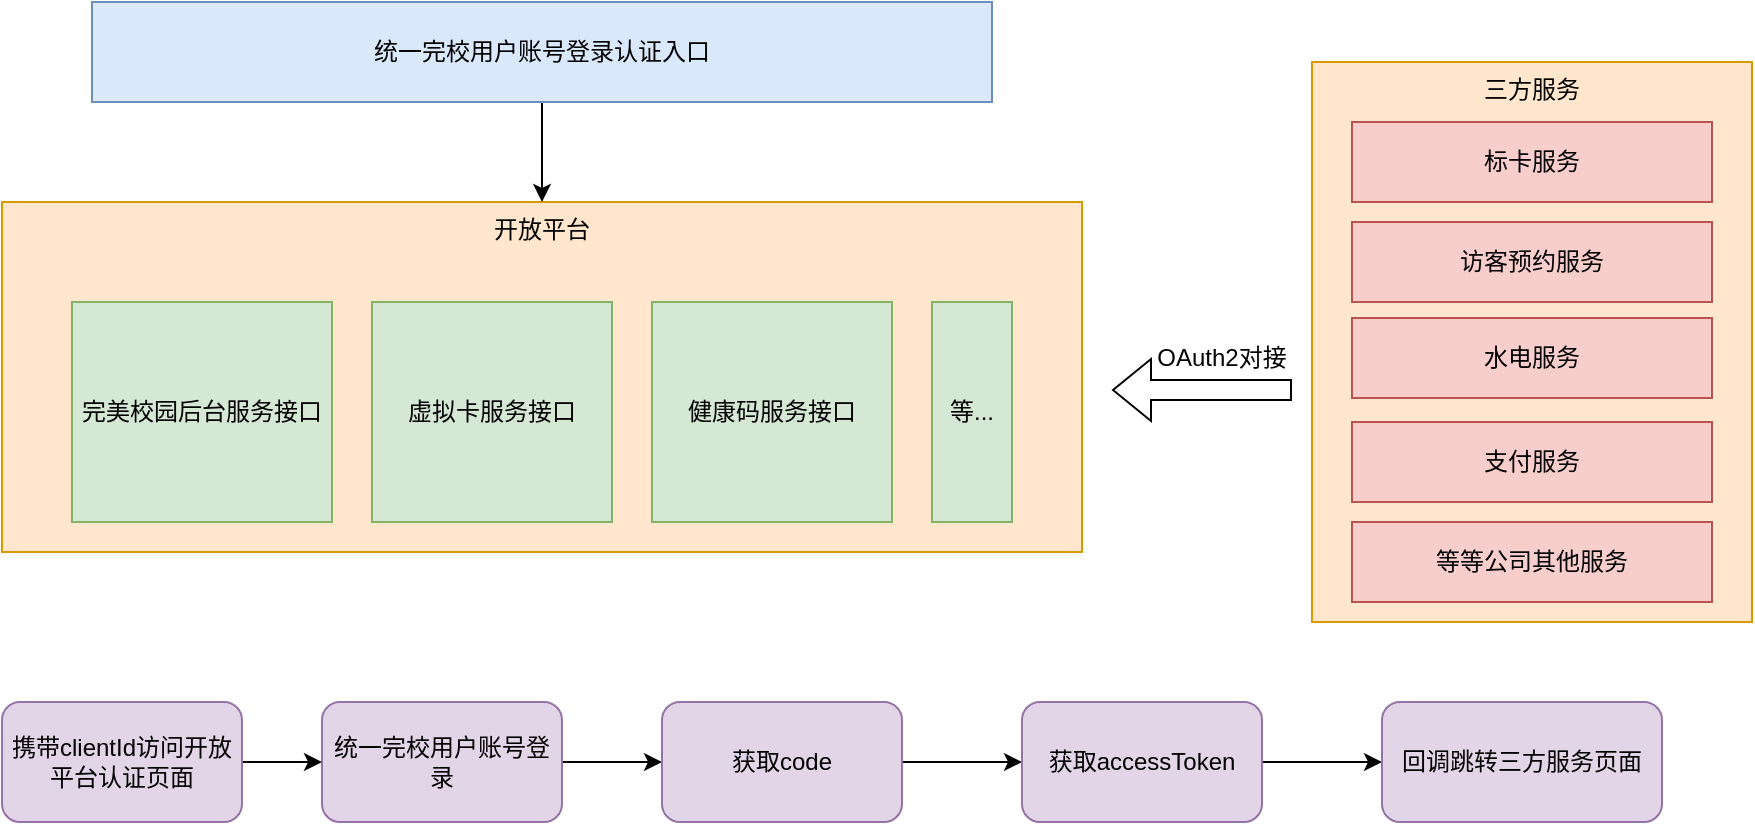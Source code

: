 <mxfile version="15.8.7" type="device" pages="4"><diagram id="FgV0guRZpEvIDg1Hf5wh" name="开放平台"><mxGraphModel dx="1490" dy="684" grid="1" gridSize="10" guides="1" tooltips="1" connect="1" arrows="1" fold="1" page="1" pageScale="1" pageWidth="827" pageHeight="1169" math="0" shadow="0"><root><mxCell id="CoAUG1LIoTvoe29AiDlI-0"/><mxCell id="CoAUG1LIoTvoe29AiDlI-1" parent="CoAUG1LIoTvoe29AiDlI-0"/><mxCell id="v13uASqJCcMyAJaeMghC-10" value="三方服务" style="rounded=0;whiteSpace=wrap;html=1;verticalAlign=top;fillColor=#ffe6cc;strokeColor=#d79b00;" vertex="1" parent="CoAUG1LIoTvoe29AiDlI-1"><mxGeometry x="730" y="360" width="220" height="280" as="geometry"/></mxCell><mxCell id="v13uASqJCcMyAJaeMghC-4" value="开放平台" style="rounded=0;whiteSpace=wrap;html=1;verticalAlign=top;fillColor=#ffe6cc;strokeColor=#d79b00;" vertex="1" parent="CoAUG1LIoTvoe29AiDlI-1"><mxGeometry x="75" y="430" width="540" height="175" as="geometry"/></mxCell><mxCell id="v13uASqJCcMyAJaeMghC-6" style="edgeStyle=orthogonalEdgeStyle;rounded=0;orthogonalLoop=1;jettySize=auto;html=1;exitX=0.5;exitY=1;exitDx=0;exitDy=0;entryX=0.5;entryY=0;entryDx=0;entryDy=0;" edge="1" parent="CoAUG1LIoTvoe29AiDlI-1" source="v13uASqJCcMyAJaeMghC-0" target="v13uASqJCcMyAJaeMghC-4"><mxGeometry relative="1" as="geometry"/></mxCell><mxCell id="v13uASqJCcMyAJaeMghC-0" value="统一完校用户账号登录认证入口" style="rounded=0;whiteSpace=wrap;html=1;fillColor=#dae8fc;strokeColor=#6c8ebf;" vertex="1" parent="CoAUG1LIoTvoe29AiDlI-1"><mxGeometry x="120" y="330" width="450" height="50" as="geometry"/></mxCell><mxCell id="v13uASqJCcMyAJaeMghC-1" value="完美校园后台服务接口" style="rounded=0;whiteSpace=wrap;html=1;fillColor=#d5e8d4;strokeColor=#82b366;" vertex="1" parent="CoAUG1LIoTvoe29AiDlI-1"><mxGeometry x="110" y="480" width="130" height="110" as="geometry"/></mxCell><mxCell id="v13uASqJCcMyAJaeMghC-2" value="虚拟卡服务接口" style="rounded=0;whiteSpace=wrap;html=1;fillColor=#d5e8d4;strokeColor=#82b366;" vertex="1" parent="CoAUG1LIoTvoe29AiDlI-1"><mxGeometry x="260" y="480" width="120" height="110" as="geometry"/></mxCell><mxCell id="v13uASqJCcMyAJaeMghC-3" value="健康码服务接口" style="rounded=0;whiteSpace=wrap;html=1;fillColor=#d5e8d4;strokeColor=#82b366;" vertex="1" parent="CoAUG1LIoTvoe29AiDlI-1"><mxGeometry x="400" y="480" width="120" height="110" as="geometry"/></mxCell><mxCell id="v13uASqJCcMyAJaeMghC-5" value="等..." style="rounded=0;whiteSpace=wrap;html=1;fillColor=#d5e8d4;strokeColor=#82b366;" vertex="1" parent="CoAUG1LIoTvoe29AiDlI-1"><mxGeometry x="540" y="480" width="40" height="110" as="geometry"/></mxCell><mxCell id="v13uASqJCcMyAJaeMghC-7" value="标卡服务" style="rounded=0;whiteSpace=wrap;html=1;fillColor=#f8cecc;strokeColor=#b85450;" vertex="1" parent="CoAUG1LIoTvoe29AiDlI-1"><mxGeometry x="750" y="390" width="180" height="40" as="geometry"/></mxCell><mxCell id="v13uASqJCcMyAJaeMghC-8" value="" style="shape=flexArrow;endArrow=classic;html=1;rounded=0;" edge="1" parent="CoAUG1LIoTvoe29AiDlI-1"><mxGeometry width="50" height="50" relative="1" as="geometry"><mxPoint x="720" y="524" as="sourcePoint"/><mxPoint x="630" y="524" as="targetPoint"/></mxGeometry></mxCell><mxCell id="v13uASqJCcMyAJaeMghC-9" value="OAuth2对接" style="text;html=1;strokeColor=none;fillColor=none;align=center;verticalAlign=middle;whiteSpace=wrap;rounded=0;" vertex="1" parent="CoAUG1LIoTvoe29AiDlI-1"><mxGeometry x="650" y="493" width="70" height="30" as="geometry"/></mxCell><mxCell id="v13uASqJCcMyAJaeMghC-11" value="访客预约服务" style="rounded=0;whiteSpace=wrap;html=1;fillColor=#f8cecc;strokeColor=#b85450;" vertex="1" parent="CoAUG1LIoTvoe29AiDlI-1"><mxGeometry x="750" y="440" width="180" height="40" as="geometry"/></mxCell><mxCell id="v13uASqJCcMyAJaeMghC-12" value="水电服务" style="rounded=0;whiteSpace=wrap;html=1;fillColor=#f8cecc;strokeColor=#b85450;" vertex="1" parent="CoAUG1LIoTvoe29AiDlI-1"><mxGeometry x="750" y="488" width="180" height="40" as="geometry"/></mxCell><mxCell id="v13uASqJCcMyAJaeMghC-13" value="支付服务" style="rounded=0;whiteSpace=wrap;html=1;fillColor=#f8cecc;strokeColor=#b85450;" vertex="1" parent="CoAUG1LIoTvoe29AiDlI-1"><mxGeometry x="750" y="540" width="180" height="40" as="geometry"/></mxCell><mxCell id="v13uASqJCcMyAJaeMghC-14" value="等等公司其他服务" style="rounded=0;whiteSpace=wrap;html=1;fillColor=#f8cecc;strokeColor=#b85450;" vertex="1" parent="CoAUG1LIoTvoe29AiDlI-1"><mxGeometry x="750" y="590" width="180" height="40" as="geometry"/></mxCell><mxCell id="YZL4ROWTIVRX0dHmCnWq-2" value="" style="edgeStyle=orthogonalEdgeStyle;rounded=0;orthogonalLoop=1;jettySize=auto;html=1;" edge="1" parent="CoAUG1LIoTvoe29AiDlI-1" source="YZL4ROWTIVRX0dHmCnWq-0" target="YZL4ROWTIVRX0dHmCnWq-1"><mxGeometry relative="1" as="geometry"/></mxCell><mxCell id="YZL4ROWTIVRX0dHmCnWq-0" value="统一完校用户账号登录" style="rounded=1;whiteSpace=wrap;html=1;fillColor=#e1d5e7;strokeColor=#9673a6;" vertex="1" parent="CoAUG1LIoTvoe29AiDlI-1"><mxGeometry x="235" y="680" width="120" height="60" as="geometry"/></mxCell><mxCell id="YZL4ROWTIVRX0dHmCnWq-4" value="" style="edgeStyle=orthogonalEdgeStyle;rounded=0;orthogonalLoop=1;jettySize=auto;html=1;" edge="1" parent="CoAUG1LIoTvoe29AiDlI-1" source="YZL4ROWTIVRX0dHmCnWq-1" target="YZL4ROWTIVRX0dHmCnWq-3"><mxGeometry relative="1" as="geometry"/></mxCell><mxCell id="YZL4ROWTIVRX0dHmCnWq-1" value="获取code" style="rounded=1;whiteSpace=wrap;html=1;fillColor=#e1d5e7;strokeColor=#9673a6;" vertex="1" parent="CoAUG1LIoTvoe29AiDlI-1"><mxGeometry x="405" y="680" width="120" height="60" as="geometry"/></mxCell><mxCell id="YZL4ROWTIVRX0dHmCnWq-6" style="edgeStyle=orthogonalEdgeStyle;rounded=0;orthogonalLoop=1;jettySize=auto;html=1;exitX=1;exitY=0.5;exitDx=0;exitDy=0;entryX=0;entryY=0.5;entryDx=0;entryDy=0;" edge="1" parent="CoAUG1LIoTvoe29AiDlI-1" source="YZL4ROWTIVRX0dHmCnWq-3" target="YZL4ROWTIVRX0dHmCnWq-5"><mxGeometry relative="1" as="geometry"/></mxCell><mxCell id="YZL4ROWTIVRX0dHmCnWq-3" value="获取accessToken" style="rounded=1;whiteSpace=wrap;html=1;fillColor=#e1d5e7;strokeColor=#9673a6;" vertex="1" parent="CoAUG1LIoTvoe29AiDlI-1"><mxGeometry x="585" y="680" width="120" height="60" as="geometry"/></mxCell><mxCell id="YZL4ROWTIVRX0dHmCnWq-5" value="回调跳转三方服务页面" style="rounded=1;whiteSpace=wrap;html=1;fillColor=#e1d5e7;strokeColor=#9673a6;" vertex="1" parent="CoAUG1LIoTvoe29AiDlI-1"><mxGeometry x="765" y="680" width="140" height="60" as="geometry"/></mxCell><mxCell id="4j00vTNd-HMtE2N5q49--0" style="edgeStyle=orthogonalEdgeStyle;rounded=0;orthogonalLoop=1;jettySize=auto;html=1;exitX=1;exitY=0.5;exitDx=0;exitDy=0;entryX=0;entryY=0.5;entryDx=0;entryDy=0;" edge="1" parent="CoAUG1LIoTvoe29AiDlI-1" source="YZL4ROWTIVRX0dHmCnWq-7" target="YZL4ROWTIVRX0dHmCnWq-0"><mxGeometry relative="1" as="geometry"/></mxCell><mxCell id="YZL4ROWTIVRX0dHmCnWq-7" value="携带clientId访问开放平台认证页面" style="rounded=1;whiteSpace=wrap;html=1;fillColor=#e1d5e7;strokeColor=#9673a6;" vertex="1" parent="CoAUG1LIoTvoe29AiDlI-1"><mxGeometry x="75" y="680" width="120" height="60" as="geometry"/></mxCell></root></mxGraphModel></diagram><diagram id="itchhv2AbFpZcLQ7kg61" name="B模块"><mxGraphModel dx="1242" dy="570" grid="1" gridSize="10" guides="1" tooltips="1" connect="1" arrows="1" fold="1" page="1" pageScale="1" pageWidth="827" pageHeight="1169" math="0" shadow="0"><root><mxCell id="Qsh9H5te4YigquMnCOv5-0"/><mxCell id="Qsh9H5te4YigquMnCOv5-1" parent="Qsh9H5te4YigquMnCOv5-0"/><mxCell id="yv4hfkd2qVwpHiVTClnR-16" value="B模块" style="rounded=0;whiteSpace=wrap;html=1;verticalAlign=top;fillColor=#dae8fc;strokeColor=#6c8ebf;" vertex="1" parent="Qsh9H5te4YigquMnCOv5-1"><mxGeometry x="73" y="120" width="535" height="270" as="geometry"/></mxCell><mxCell id="yv4hfkd2qVwpHiVTClnR-0" value="三方服务" style="rounded=0;whiteSpace=wrap;html=1;verticalAlign=top;fillColor=#ffe6cc;strokeColor=#d79b00;" vertex="1" parent="Qsh9H5te4YigquMnCOv5-1"><mxGeometry x="730" y="360" width="220" height="280" as="geometry"/></mxCell><mxCell id="yv4hfkd2qVwpHiVTClnR-1" value="开放平台" style="rounded=0;whiteSpace=wrap;html=1;verticalAlign=top;fillColor=#ffe6cc;strokeColor=#d79b00;" vertex="1" parent="Qsh9H5te4YigquMnCOv5-1"><mxGeometry x="75" y="430" width="540" height="175" as="geometry"/></mxCell><mxCell id="yv4hfkd2qVwpHiVTClnR-2" style="edgeStyle=orthogonalEdgeStyle;rounded=0;orthogonalLoop=1;jettySize=auto;html=1;exitX=0.5;exitY=1;exitDx=0;exitDy=0;entryX=0.5;entryY=0;entryDx=0;entryDy=0;" edge="1" parent="Qsh9H5te4YigquMnCOv5-1" source="yv4hfkd2qVwpHiVTClnR-3" target="yv4hfkd2qVwpHiVTClnR-1"><mxGeometry relative="1" as="geometry"/></mxCell><mxCell id="yv4hfkd2qVwpHiVTClnR-3" value="统一完校用户账号登录认证入口" style="rounded=0;whiteSpace=wrap;html=1;fillColor=#e1d5e7;strokeColor=#9673a6;" vertex="1" parent="Qsh9H5te4YigquMnCOv5-1"><mxGeometry x="120" y="330" width="450" height="50" as="geometry"/></mxCell><mxCell id="yv4hfkd2qVwpHiVTClnR-4" value="完美校园后台服务接口" style="rounded=0;whiteSpace=wrap;html=1;fillColor=#d5e8d4;strokeColor=#82b366;" vertex="1" parent="Qsh9H5te4YigquMnCOv5-1"><mxGeometry x="110" y="480" width="130" height="110" as="geometry"/></mxCell><mxCell id="yv4hfkd2qVwpHiVTClnR-5" value="虚拟卡服务接口" style="rounded=0;whiteSpace=wrap;html=1;fillColor=#d5e8d4;strokeColor=#82b366;" vertex="1" parent="Qsh9H5te4YigquMnCOv5-1"><mxGeometry x="260" y="480" width="120" height="110" as="geometry"/></mxCell><mxCell id="yv4hfkd2qVwpHiVTClnR-6" value="健康码服务接口" style="rounded=0;whiteSpace=wrap;html=1;fillColor=#d5e8d4;strokeColor=#82b366;" vertex="1" parent="Qsh9H5te4YigquMnCOv5-1"><mxGeometry x="400" y="480" width="120" height="110" as="geometry"/></mxCell><mxCell id="yv4hfkd2qVwpHiVTClnR-7" value="等..." style="rounded=0;whiteSpace=wrap;html=1;fillColor=#d5e8d4;strokeColor=#82b366;" vertex="1" parent="Qsh9H5te4YigquMnCOv5-1"><mxGeometry x="540" y="480" width="40" height="110" as="geometry"/></mxCell><mxCell id="yv4hfkd2qVwpHiVTClnR-8" value="标卡服务" style="rounded=0;whiteSpace=wrap;html=1;fillColor=#f8cecc;strokeColor=#b85450;" vertex="1" parent="Qsh9H5te4YigquMnCOv5-1"><mxGeometry x="750" y="390" width="180" height="40" as="geometry"/></mxCell><mxCell id="yv4hfkd2qVwpHiVTClnR-9" value="" style="shape=flexArrow;endArrow=classic;html=1;rounded=0;" edge="1" parent="Qsh9H5te4YigquMnCOv5-1"><mxGeometry width="50" height="50" relative="1" as="geometry"><mxPoint x="720" y="524" as="sourcePoint"/><mxPoint x="630" y="524" as="targetPoint"/></mxGeometry></mxCell><mxCell id="yv4hfkd2qVwpHiVTClnR-10" value="OAuth2对接" style="text;html=1;strokeColor=none;fillColor=none;align=center;verticalAlign=middle;whiteSpace=wrap;rounded=0;" vertex="1" parent="Qsh9H5te4YigquMnCOv5-1"><mxGeometry x="650" y="493" width="70" height="30" as="geometry"/></mxCell><mxCell id="yv4hfkd2qVwpHiVTClnR-11" value="访客预约服务" style="rounded=0;whiteSpace=wrap;html=1;fillColor=#f8cecc;strokeColor=#b85450;" vertex="1" parent="Qsh9H5te4YigquMnCOv5-1"><mxGeometry x="750" y="440" width="180" height="40" as="geometry"/></mxCell><mxCell id="yv4hfkd2qVwpHiVTClnR-12" value="水电服务" style="rounded=0;whiteSpace=wrap;html=1;fillColor=#f8cecc;strokeColor=#b85450;" vertex="1" parent="Qsh9H5te4YigquMnCOv5-1"><mxGeometry x="750" y="488" width="180" height="40" as="geometry"/></mxCell><mxCell id="yv4hfkd2qVwpHiVTClnR-13" value="支付服务" style="rounded=0;whiteSpace=wrap;html=1;fillColor=#f8cecc;strokeColor=#b85450;" vertex="1" parent="Qsh9H5te4YigquMnCOv5-1"><mxGeometry x="750" y="540" width="180" height="40" as="geometry"/></mxCell><mxCell id="yv4hfkd2qVwpHiVTClnR-14" value="等等公司其他服务" style="rounded=0;whiteSpace=wrap;html=1;fillColor=#f8cecc;strokeColor=#b85450;" vertex="1" parent="Qsh9H5te4YigquMnCOv5-1"><mxGeometry x="750" y="590" width="180" height="40" as="geometry"/></mxCell><mxCell id="yv4hfkd2qVwpHiVTClnR-17" value="微信宿主对接" style="rounded=0;whiteSpace=wrap;html=1;fillColor=#d5e8d4;strokeColor=#82b366;" vertex="1" parent="Qsh9H5te4YigquMnCOv5-1"><mxGeometry x="90.5" y="150" width="90" height="72.5" as="geometry"/></mxCell><mxCell id="yv4hfkd2qVwpHiVTClnR-18" value="公众号宿主对接" style="rounded=0;whiteSpace=wrap;html=1;fillColor=#d5e8d4;strokeColor=#82b366;" vertex="1" parent="Qsh9H5te4YigquMnCOv5-1"><mxGeometry x="190.5" y="150" width="90" height="72.5" as="geometry"/></mxCell><mxCell id="yv4hfkd2qVwpHiVTClnR-19" value="企业微信宿主对接" style="rounded=0;whiteSpace=wrap;html=1;fillColor=#d5e8d4;strokeColor=#82b366;" vertex="1" parent="Qsh9H5te4YigquMnCOv5-1"><mxGeometry x="290.5" y="150" width="90" height="72.5" as="geometry"/></mxCell><mxCell id="yv4hfkd2qVwpHiVTClnR-20" value="微校APP宿主对接" style="rounded=0;whiteSpace=wrap;html=1;fillColor=#d5e8d4;strokeColor=#82b366;" vertex="1" parent="Qsh9H5te4YigquMnCOv5-1"><mxGeometry x="390.5" y="150" width="90" height="72.5" as="geometry"/></mxCell><mxCell id="yv4hfkd2qVwpHiVTClnR-21" value="各种获取外部宿主&lt;br&gt;APP唯一用户标识接口对接" style="rounded=0;whiteSpace=wrap;html=1;fillColor=#d5e8d4;strokeColor=#82b366;" vertex="1" parent="Qsh9H5te4YigquMnCOv5-1"><mxGeometry x="489.5" y="150" width="100" height="72.5" as="geometry"/></mxCell><mxCell id="yv4hfkd2qVwpHiVTClnR-27" style="edgeStyle=orthogonalEdgeStyle;rounded=0;orthogonalLoop=1;jettySize=auto;html=1;exitX=0.5;exitY=1;exitDx=0;exitDy=0;entryX=0.5;entryY=0;entryDx=0;entryDy=0;" edge="1" parent="Qsh9H5te4YigquMnCOv5-1" source="yv4hfkd2qVwpHiVTClnR-22" target="yv4hfkd2qVwpHiVTClnR-3"><mxGeometry relative="1" as="geometry"/></mxCell><mxCell id="yv4hfkd2qVwpHiVTClnR-22" value="将外部唯一标识映射注册成完校用户(二次访问查询即可)" style="rounded=0;whiteSpace=wrap;html=1;fillColor=#fff2cc;strokeColor=#d6b656;" vertex="1" parent="Qsh9H5te4YigquMnCOv5-1"><mxGeometry x="120" y="280" width="450" height="30" as="geometry"/></mxCell><mxCell id="yv4hfkd2qVwpHiVTClnR-26" value="" style="html=1;shadow=0;dashed=0;align=center;verticalAlign=middle;shape=mxgraph.arrows2.arrow;dy=0.6;dx=40;direction=south;notch=0;" vertex="1" parent="Qsh9H5te4YigquMnCOv5-1"><mxGeometry x="245.5" y="230" width="180" height="50" as="geometry"/></mxCell><mxCell id="yv4hfkd2qVwpHiVTClnR-28" value="后台静默完成账号登录" style="text;html=1;strokeColor=none;fillColor=none;align=center;verticalAlign=middle;whiteSpace=wrap;rounded=0;" vertex="1" parent="Qsh9H5te4YigquMnCOv5-1"><mxGeometry x="339.5" y="306" width="150" height="30" as="geometry"/></mxCell></root></mxGraphModel></diagram><diagram id="kgpKYQtTHZ0yAKxKKP6v" name="调用链路"><mxGraphModel dx="2979" dy="977" grid="1" gridSize="10" guides="1" tooltips="1" connect="1" arrows="1" fold="1" page="1" pageScale="1" pageWidth="850" pageHeight="1100" math="0" shadow="0"><root><mxCell id="0"/><mxCell id="1" parent="0"/><mxCell id="3nuBFxr9cyL0pnOWT2aG-1" value="B模块" style="shape=umlLifeline;perimeter=lifelinePerimeter;container=1;collapsible=0;recursiveResize=0;rounded=0;shadow=0;strokeWidth=1;" parent="1" vertex="1"><mxGeometry x="195" y="220" width="100" height="680" as="geometry"/></mxCell><mxCell id="3nuBFxr9cyL0pnOWT2aG-2" value="" style="points=[];perimeter=orthogonalPerimeter;rounded=0;shadow=0;strokeWidth=1;" parent="3nuBFxr9cyL0pnOWT2aG-1" vertex="1"><mxGeometry x="45" y="70" width="10" height="220" as="geometry"/></mxCell><mxCell id="3nuBFxr9cyL0pnOWT2aG-3" value="http://192.168.152.70:8000/bsacs/light.action&#10;?flag=basicopengroupautobindecard_person_0118&#10;&amp;ecardFunc=index&amp;time=1642489968072&amp;userid=110110&#10;&amp;sign=732B122269E51F50128920CE8042433B" style="verticalAlign=bottom;startArrow=oval;endArrow=block;startSize=8;shadow=0;strokeWidth=1;" parent="3nuBFxr9cyL0pnOWT2aG-1" target="3nuBFxr9cyL0pnOWT2aG-2" edge="1"><mxGeometry relative="1" as="geometry"><mxPoint x="-335" y="70" as="sourcePoint"/></mxGeometry></mxCell><mxCell id="3nuBFxr9cyL0pnOWT2aG-5" value="完美校园后台" style="shape=umlLifeline;perimeter=lifelinePerimeter;container=1;collapsible=0;recursiveResize=0;rounded=0;shadow=0;strokeWidth=1;" parent="1" vertex="1"><mxGeometry x="740" y="210" width="100" height="940" as="geometry"/></mxCell><mxCell id="3nuBFxr9cyL0pnOWT2aG-6" value="" style="points=[];perimeter=orthogonalPerimeter;rounded=0;shadow=0;strokeWidth=1;" parent="3nuBFxr9cyL0pnOWT2aG-5" vertex="1"><mxGeometry x="45" y="80" width="10" height="340" as="geometry"/></mxCell><mxCell id="ccX6zHBDpksdCz9BSMlW-23" value="" style="points=[];perimeter=orthogonalPerimeter;rounded=0;shadow=0;strokeWidth=1;" parent="3nuBFxr9cyL0pnOWT2aG-5" vertex="1"><mxGeometry x="45" y="740" width="10" height="170" as="geometry"/></mxCell><mxCell id="3nuBFxr9cyL0pnOWT2aG-8" value="1.根据userid参数产生唯一用户编号，查询是否存在对应完校用户" style="verticalAlign=bottom;endArrow=block;entryX=0.06;entryY=0.027;shadow=0;strokeWidth=1;entryDx=0;entryDy=0;entryPerimeter=0;" parent="1" source="3nuBFxr9cyL0pnOWT2aG-2" target="3nuBFxr9cyL0pnOWT2aG-6" edge="1"><mxGeometry relative="1" as="geometry"><mxPoint x="350" y="290" as="sourcePoint"/><Array as="points"><mxPoint x="350" y="300"/></Array></mxGeometry></mxCell><mxCell id="3nuBFxr9cyL0pnOWT2aG-9" value="返回用户信息，在首次访问会注册完校用户信息" style="verticalAlign=bottom;endArrow=block;entryX=1.2;entryY=0.162;shadow=0;strokeWidth=1;entryDx=0;entryDy=0;entryPerimeter=0;" parent="1" target="3nuBFxr9cyL0pnOWT2aG-2" edge="1"><mxGeometry relative="1" as="geometry"><mxPoint x="785" y="323" as="sourcePoint"/><mxPoint x="255" y="323" as="targetPoint"/></mxGeometry></mxCell><mxCell id="ccX6zHBDpksdCz9BSMlW-1" value="标卡" style="shape=umlLifeline;perimeter=lifelinePerimeter;container=1;collapsible=0;recursiveResize=0;rounded=0;shadow=0;strokeWidth=1;" parent="1" vertex="1"><mxGeometry x="1470" y="205" width="100" height="975" as="geometry"/></mxCell><mxCell id="ccX6zHBDpksdCz9BSMlW-2" value="" style="points=[];perimeter=orthogonalPerimeter;rounded=0;shadow=0;strokeWidth=1;" parent="ccX6zHBDpksdCz9BSMlW-1" vertex="1"><mxGeometry x="45" y="520" width="10" height="440" as="geometry"/></mxCell><mxCell id="ccX6zHBDpksdCz9BSMlW-3" value="开放平台" style="shape=umlLifeline;perimeter=lifelinePerimeter;container=1;collapsible=0;recursiveResize=0;rounded=0;shadow=0;strokeWidth=1;" parent="1" vertex="1"><mxGeometry x="1110" y="210" width="100" height="870" as="geometry"/></mxCell><mxCell id="ccX6zHBDpksdCz9BSMlW-4" value="" style="points=[];perimeter=orthogonalPerimeter;rounded=0;shadow=0;strokeWidth=1;" parent="ccX6zHBDpksdCz9BSMlW-3" vertex="1"><mxGeometry x="45" y="80" width="10" height="780" as="geometry"/></mxCell><mxCell id="ccX6zHBDpksdCz9BSMlW-5" value="Actor" style="shape=umlActor;verticalLabelPosition=bottom;verticalAlign=top;html=1;outlineConnect=0;" parent="1" vertex="1"><mxGeometry x="-150" y="200" width="30" height="60" as="geometry"/></mxCell><mxCell id="ccX6zHBDpksdCz9BSMlW-6" value="2.根据返回的用户信息判断是否需要绑卡，如果需要则再请求完校进行绑卡" style="verticalAlign=bottom;endArrow=block;entryX=-0.08;entryY=0.057;shadow=0;strokeWidth=1;entryDx=0;entryDy=0;entryPerimeter=0;" parent="1" edge="1"><mxGeometry relative="1" as="geometry"><mxPoint x="250" y="358.94" as="sourcePoint"/><mxPoint x="784.2" y="358.06" as="targetPoint"/><Array as="points"><mxPoint x="350" y="358.94"/></Array></mxGeometry></mxCell><mxCell id="ccX6zHBDpksdCz9BSMlW-7" value="返回用户信息(一般携带绑卡信息)" style="verticalAlign=bottom;endArrow=block;entryX=1.2;entryY=0.162;shadow=0;strokeWidth=1;entryDx=0;entryDy=0;entryPerimeter=0;" parent="1" edge="1"><mxGeometry relative="1" as="geometry"><mxPoint x="785" y="381.94" as="sourcePoint"/><mxPoint x="252" y="379.72" as="targetPoint"/></mxGeometry></mxCell><mxCell id="ccX6zHBDpksdCz9BSMlW-8" value="3.获取用户的token设置到cookies中，也就是登录完校用户" style="verticalAlign=bottom;endArrow=block;entryX=-0.08;entryY=0.057;shadow=0;strokeWidth=1;entryDx=0;entryDy=0;entryPerimeter=0;" parent="1" edge="1"><mxGeometry relative="1" as="geometry"><mxPoint x="250" y="410.88" as="sourcePoint"/><mxPoint x="784.2" y="410.0" as="targetPoint"/><Array as="points"><mxPoint x="350" y="410.88"/></Array></mxGeometry></mxCell><mxCell id="ccX6zHBDpksdCz9BSMlW-9" value="返回开放平台地址(js中进行跳转)" style="verticalAlign=bottom;endArrow=block;entryX=1.2;entryY=0.162;shadow=0;strokeWidth=1;entryDx=0;entryDy=0;entryPerimeter=0;" parent="1" edge="1"><mxGeometry relative="1" as="geometry"><mxPoint x="785" y="433.88" as="sourcePoint"/><mxPoint x="252" y="431.66" as="targetPoint"/></mxGeometry></mxCell><mxCell id="ccX6zHBDpksdCz9BSMlW-10" value="4.通过开放平台地址开始OAuth认证，http://192.168.152.70:8001/api/authorize?response_type=code&amp;hidden=true&amp;customerCode=485&amp;force_login=false&#10;&amp;redirect_uri=http%3A%2F%2F192.168.152.70%3A9090%2Fecardh5%2Fbootcallback&#10;%3FecardFunc%3Dindex%26flag%3Dbasicopengroupautobindecard_person_0118%26appId%3D64aef3e1becf4864b085ba83c3b788a8&#10;&amp;client_id=64aef3e1becf4864b085ba83c3b788a8&amp;token=8a074654-389c-4c32-99ec-3d3c2ac25306" style="verticalAlign=bottom;endArrow=block;shadow=0;strokeWidth=1;" parent="1" target="ccX6zHBDpksdCz9BSMlW-3" edge="1"><mxGeometry relative="1" as="geometry"><mxPoint x="250" y="500.88" as="sourcePoint"/><mxPoint x="784.2" y="500" as="targetPoint"/><Array as="points"><mxPoint x="350" y="500.88"/></Array></mxGeometry></mxCell><mxCell id="ccX6zHBDpksdCz9BSMlW-11" value="一般由light.action返回页面，通过页面ajax请求redirect.action，从redirect中开始下列跳转逻辑" style="shape=callout;whiteSpace=wrap;html=1;perimeter=calloutPerimeter;fillColor=#dae8fc;strokeColor=#6c8ebf;" parent="1" vertex="1"><mxGeometry x="340" y="190" width="220" height="80" as="geometry"/></mxCell><mxCell id="ccX6zHBDpksdCz9BSMlW-12" value="5.根据token请求完校用户信息" style="verticalAlign=bottom;endArrow=block;shadow=0;strokeWidth=1;" parent="1" edge="1"><mxGeometry relative="1" as="geometry"><mxPoint x="1153" y="532.22" as="sourcePoint"/><mxPoint x="800" y="530" as="targetPoint"/></mxGeometry></mxCell><mxCell id="ccX6zHBDpksdCz9BSMlW-13" value="6.返回完校用户信息" style="verticalAlign=bottom;endArrow=block;shadow=0;strokeWidth=1;" parent="1" target="ccX6zHBDpksdCz9BSMlW-3" edge="1"><mxGeometry relative="1" as="geometry"><mxPoint x="800" y="550" as="sourcePoint"/><mxPoint x="1150" y="550" as="targetPoint"/><Array as="points"><mxPoint x="840" y="550.88"/></Array></mxGeometry></mxCell><mxCell id="ccX6zHBDpksdCz9BSMlW-14" value="7.查询开发者信息、客户授权信息以及一卡通信息&#10;构建AuthInfo对象" style="verticalAlign=bottom;endArrow=block;shadow=0;strokeWidth=1;" parent="1" edge="1"><mxGeometry x="0.055" relative="1" as="geometry"><mxPoint x="1153" y="580.0" as="sourcePoint"/><mxPoint x="1153" y="650" as="targetPoint"/><Array as="points"><mxPoint x="1010" y="580"/><mxPoint x="1010" y="650"/></Array><mxPoint as="offset"/></mxGeometry></mxCell><mxCell id="ccX6zHBDpksdCz9BSMlW-17" value="8.写入cookies数据记录登录状态，并根据OAuth2请求类型&#10;生成不同回调链接" style="verticalAlign=bottom;endArrow=block;shadow=0;strokeWidth=1;" parent="1" edge="1"><mxGeometry x="0.055" relative="1" as="geometry"><mxPoint x="1153" y="660.0" as="sourcePoint"/><mxPoint x="1153" y="730" as="targetPoint"/><Array as="points"><mxPoint x="1010" y="660"/><mxPoint x="1010" y="730"/></Array><mxPoint as="offset"/></mxGeometry></mxCell><mxCell id="ccX6zHBDpksdCz9BSMlW-18" value="9.重定向到标卡认证地址(携带OAuth的code)&#10;http://192.168.152.70:9090/ecardh5/bootcallback?&#10;ecardFunc=index&amp;flag=basicopengroupautobindecard_person_0118&#10;&amp;appId=64aef3e1becf4864b085ba83c3b788a8&#10;&amp;code=8f459d619cb09ef3f2f25c02ec6a6afd" style="verticalAlign=bottom;endArrow=block;shadow=0;strokeWidth=1;entryX=-0.46;entryY=0.461;entryDx=0;entryDy=0;entryPerimeter=0;" parent="1" edge="1"><mxGeometry relative="1" as="geometry"><mxPoint x="1167.667" y="750" as="sourcePoint"/><mxPoint x="1508.4" y="751.89" as="targetPoint"/><Array as="points"><mxPoint x="1198" y="750"/></Array></mxGeometry></mxCell><mxCell id="ccX6zHBDpksdCz9BSMlW-19" value="10.标卡项目配置appid：宿主信息，错误的appid会被拦截&#10;" style="verticalAlign=bottom;endArrow=block;shadow=0;strokeWidth=1;" parent="1" edge="1"><mxGeometry x="0.055" relative="1" as="geometry"><mxPoint x="1512" y="780.0" as="sourcePoint"/><mxPoint x="1512" y="850" as="targetPoint"/><Array as="points"><mxPoint x="1369" y="780"/><mxPoint x="1369" y="850"/></Array><mxPoint as="offset"/></mxGeometry></mxCell><mxCell id="ccX6zHBDpksdCz9BSMlW-20" value="11.根据code请求accessToken&#10;http://192.168.152.70:8001/api/accessToken?&#10;code=8f459d619cb09ef3f2f25c02ec6a6afd&#10;&amp;grant_type=authorization_code&#10;&amp;client_secret=2637D92A382A76F1F8677CD6CE642043&#10;&amp;redirect_uri=http://192.168.152.70:9090/ecardh5/bootcallback&#10;&amp;client_id=64aef3e1becf4864b085ba83c3b788a8" style="verticalAlign=bottom;endArrow=block;shadow=0;strokeWidth=1;" parent="1" edge="1"><mxGeometry relative="1" as="geometry"><mxPoint x="1518" y="952.22" as="sourcePoint"/><mxPoint x="1165" y="950" as="targetPoint"/></mxGeometry></mxCell><mxCell id="ccX6zHBDpksdCz9BSMlW-21" value="12.返回accessToken" style="verticalAlign=bottom;endArrow=block;shadow=0;strokeWidth=1;" parent="1" edge="1"><mxGeometry relative="1" as="geometry"><mxPoint x="1165" y="970" as="sourcePoint"/><mxPoint x="1524.5" y="970.88" as="targetPoint"/><Array as="points"><mxPoint x="1205" y="970.88"/></Array></mxGeometry></mxCell><mxCell id="ccX6zHBDpksdCz9BSMlW-24" value="13.根据accessToken请求开放平台的用户数据" style="verticalAlign=bottom;endArrow=block;shadow=0;strokeWidth=1;" parent="1" edge="1"><mxGeometry relative="1" as="geometry"><mxPoint x="1519.5" y="1010.88" as="sourcePoint"/><mxPoint x="1160" y="1010" as="targetPoint"/><Array as="points"><mxPoint x="1200" y="1010.88"/></Array></mxGeometry></mxCell><mxCell id="ccX6zHBDpksdCz9BSMlW-25" value="14.返回各种用户数据，并设置到session中" style="verticalAlign=bottom;endArrow=block;shadow=0;strokeWidth=1;" parent="1" edge="1"><mxGeometry relative="1" as="geometry"><mxPoint x="1160" y="1060" as="sourcePoint"/><mxPoint x="1519.5" y="1060.88" as="targetPoint"/><Array as="points"><mxPoint x="1200" y="1060.88"/></Array></mxGeometry></mxCell><mxCell id="ccX6zHBDpksdCz9BSMlW-26" value="13.5.开放平台请求实际的业务数据平台获取数据" style="verticalAlign=bottom;endArrow=block;shadow=0;strokeWidth=1;" parent="1" edge="1"><mxGeometry relative="1" as="geometry"><mxPoint x="1153" y="1022.22" as="sourcePoint"/><mxPoint x="800" y="1020" as="targetPoint"/></mxGeometry></mxCell><mxCell id="ccX6zHBDpksdCz9BSMlW-27" value="13.5.返回数据信息" style="verticalAlign=bottom;endArrow=block;shadow=0;strokeWidth=1;" parent="1" edge="1"><mxGeometry relative="1" as="geometry"><mxPoint x="800" y="1040" as="sourcePoint"/><mxPoint x="1159.5" y="1040.88" as="targetPoint"/><Array as="points"><mxPoint x="840" y="1040.88"/></Array></mxGeometry></mxCell><mxCell id="ccX6zHBDpksdCz9BSMlW-29" value="这里是开放平台对接各个数据源业务接口，并对外提供授权访问接口" style="shape=callout;whiteSpace=wrap;html=1;perimeter=calloutPerimeter;fillColor=#d5e8d4;strokeColor=#82b366;" parent="1" vertex="1"><mxGeometry x="820" y="900" width="150" height="80" as="geometry"/></mxCell><mxCell id="ccX6zHBDpksdCz9BSMlW-30" value="15.查询标卡数据配置，并跳转到数据的首页" style="verticalAlign=bottom;endArrow=block;shadow=0;strokeWidth=1;" parent="1" edge="1"><mxGeometry x="0.055" relative="1" as="geometry"><mxPoint x="1513" y="1080.0" as="sourcePoint"/><mxPoint x="1513" y="1150" as="targetPoint"/><Array as="points"><mxPoint x="1370" y="1080"/><mxPoint x="1370" y="1150"/></Array><mxPoint as="offset"/></mxGeometry></mxCell></root></mxGraphModel></diagram><diagram id="uyvBfXMFB5ZL43o6xnwO" name="开放平台双模式"><mxGraphModel dx="1028" dy="472" grid="1" gridSize="10" guides="1" tooltips="1" connect="1" arrows="1" fold="1" page="1" pageScale="1" pageWidth="827" pageHeight="1169" math="0" shadow="0"><root><mxCell id="VJ2DVOs2vIP-ava2EdkL-0"/><mxCell id="VJ2DVOs2vIP-ava2EdkL-1" parent="VJ2DVOs2vIP-ava2EdkL-0"/><mxCell id="ctXxm1kfJ_90VA-FNMWq-0" value="&lt;b&gt;开放平台无token登录模式&lt;/b&gt;" style="text;html=1;strokeColor=none;fillColor=none;align=center;verticalAlign=middle;whiteSpace=wrap;rounded=0;" parent="VJ2DVOs2vIP-ava2EdkL-1" vertex="1"><mxGeometry x="500" y="180" width="240" height="30" as="geometry"/></mxCell><mxCell id="JbzLHQOccP4ZQ007vIYq-1" value="" style="edgeStyle=orthogonalEdgeStyle;rounded=0;orthogonalLoop=1;jettySize=auto;html=1;" parent="VJ2DVOs2vIP-ava2EdkL-1" source="ctXxm1kfJ_90VA-FNMWq-2" target="JbzLHQOccP4ZQ007vIYq-0" edge="1"><mxGeometry relative="1" as="geometry"/></mxCell><mxCell id="ctXxm1kfJ_90VA-FNMWq-2" value="/api/authorize" style="rounded=1;whiteSpace=wrap;html=1;" parent="VJ2DVOs2vIP-ava2EdkL-1" vertex="1"><mxGeometry x="260" y="120" width="120" height="60" as="geometry"/></mxCell><mxCell id="JbzLHQOccP4ZQ007vIYq-3" value="" style="edgeStyle=orthogonalEdgeStyle;rounded=0;orthogonalLoop=1;jettySize=auto;html=1;" parent="VJ2DVOs2vIP-ava2EdkL-1" source="JbzLHQOccP4ZQ007vIYq-0" target="JbzLHQOccP4ZQ007vIYq-2" edge="1"><mxGeometry relative="1" as="geometry"/></mxCell><mxCell id="JbzLHQOccP4ZQ007vIYq-4" value="是" style="edgeLabel;html=1;align=center;verticalAlign=middle;resizable=0;points=[];" parent="JbzLHQOccP4ZQ007vIYq-3" vertex="1" connectable="0"><mxGeometry x="-0.222" y="1" relative="1" as="geometry"><mxPoint as="offset"/></mxGeometry></mxCell><mxCell id="JbzLHQOccP4ZQ007vIYq-8" value="" style="edgeStyle=orthogonalEdgeStyle;rounded=0;orthogonalLoop=1;jettySize=auto;html=1;" parent="VJ2DVOs2vIP-ava2EdkL-1" source="JbzLHQOccP4ZQ007vIYq-0" target="JbzLHQOccP4ZQ007vIYq-7" edge="1"><mxGeometry relative="1" as="geometry"/></mxCell><mxCell id="JbzLHQOccP4ZQ007vIYq-9" value="否" style="edgeLabel;html=1;align=center;verticalAlign=middle;resizable=0;points=[];" parent="JbzLHQOccP4ZQ007vIYq-8" vertex="1" connectable="0"><mxGeometry x="-0.215" relative="1" as="geometry"><mxPoint as="offset"/></mxGeometry></mxCell><mxCell id="JbzLHQOccP4ZQ007vIYq-0" value="是否携带用户token参数" style="rhombus;whiteSpace=wrap;html=1;rounded=1;" parent="VJ2DVOs2vIP-ava2EdkL-1" vertex="1"><mxGeometry x="220" y="230" width="200" height="80" as="geometry"/></mxCell><mxCell id="JbzLHQOccP4ZQ007vIYq-6" value="" style="edgeStyle=orthogonalEdgeStyle;rounded=0;orthogonalLoop=1;jettySize=auto;html=1;" parent="VJ2DVOs2vIP-ava2EdkL-1" source="JbzLHQOccP4ZQ007vIYq-2" target="JbzLHQOccP4ZQ007vIYq-5" edge="1"><mxGeometry relative="1" as="geometry"/></mxCell><mxCell id="tLHkpIt6Azjs_mFOm6U3-2" value="&lt;span style=&quot;font-size: 12px ; background-color: rgb(248 , 249 , 250)&quot;&gt;将AuthInfo对象存入redis中&lt;/span&gt;" style="edgeLabel;html=1;align=center;verticalAlign=middle;resizable=0;points=[];" parent="JbzLHQOccP4ZQ007vIYq-6" vertex="1" connectable="0"><mxGeometry x="-0.313" y="-1" relative="1" as="geometry"><mxPoint x="1" y="12" as="offset"/></mxGeometry></mxCell><mxCell id="JbzLHQOccP4ZQ007vIYq-2" value="根据token从完校接口获取用户信息，生成AuthInfo" style="whiteSpace=wrap;html=1;rounded=1;" parent="VJ2DVOs2vIP-ava2EdkL-1" vertex="1"><mxGeometry x="260" y="400" width="120" height="60" as="geometry"/></mxCell><mxCell id="yFSzPYCilWr4WW5hwg61-2" value="" style="edgeStyle=orthogonalEdgeStyle;curved=1;rounded=0;orthogonalLoop=1;jettySize=auto;html=1;" parent="VJ2DVOs2vIP-ava2EdkL-1" source="JbzLHQOccP4ZQ007vIYq-5" target="yFSzPYCilWr4WW5hwg61-1" edge="1"><mxGeometry relative="1" as="geometry"/></mxCell><mxCell id="JbzLHQOccP4ZQ007vIYq-5" value="携带OAuth的code请求标卡回调接口" style="whiteSpace=wrap;html=1;rounded=1;" parent="VJ2DVOs2vIP-ava2EdkL-1" vertex="1"><mxGeometry x="260" y="570" width="120" height="60" as="geometry"/></mxCell><mxCell id="tLHkpIt6Azjs_mFOm6U3-1" value="" style="edgeStyle=orthogonalEdgeStyle;rounded=0;orthogonalLoop=1;jettySize=auto;html=1;" parent="VJ2DVOs2vIP-ava2EdkL-1" source="JbzLHQOccP4ZQ007vIYq-7" target="tLHkpIt6Azjs_mFOm6U3-0" edge="1"><mxGeometry relative="1" as="geometry"/></mxCell><mxCell id="JbzLHQOccP4ZQ007vIYq-7" value="弹到授权登录页面，使用完校账户登录，登录成功会将构建的AuthInfo写入session" style="whiteSpace=wrap;html=1;rounded=1;" parent="VJ2DVOs2vIP-ava2EdkL-1" vertex="1"><mxGeometry x="580" y="240" width="120" height="60" as="geometry"/></mxCell><mxCell id="tLHkpIt6Azjs_mFOm6U3-4" style="edgeStyle=orthogonalEdgeStyle;rounded=0;orthogonalLoop=1;jettySize=auto;html=1;exitX=0;exitY=0.5;exitDx=0;exitDy=0;curved=1;" parent="VJ2DVOs2vIP-ava2EdkL-1" source="tLHkpIt6Azjs_mFOm6U3-0" edge="1"><mxGeometry relative="1" as="geometry"><mxPoint x="320" y="480" as="targetPoint"/></mxGeometry></mxCell><mxCell id="tLHkpIt6Azjs_mFOm6U3-5" value="此时可以通过session获取到&lt;span style=&quot;font-size: 12px ; background-color: rgb(248 , 249 , 250)&quot;&gt;AuthInfo&lt;/span&gt;" style="edgeLabel;html=1;align=center;verticalAlign=middle;resizable=0;points=[];" parent="tLHkpIt6Azjs_mFOm6U3-4" vertex="1" connectable="0"><mxGeometry x="-0.184" y="4" relative="1" as="geometry"><mxPoint as="offset"/></mxGeometry></mxCell><mxCell id="tLHkpIt6Azjs_mFOm6U3-0" value="页面通过授权登录并重定向请求/api/authorize" style="whiteSpace=wrap;html=1;rounded=1;" parent="VJ2DVOs2vIP-ava2EdkL-1" vertex="1"><mxGeometry x="580" y="440" width="120" height="60" as="geometry"/></mxCell><mxCell id="yFSzPYCilWr4WW5hwg61-4" value="" style="edgeStyle=orthogonalEdgeStyle;curved=1;rounded=0;orthogonalLoop=1;jettySize=auto;html=1;" parent="VJ2DVOs2vIP-ava2EdkL-1" source="yFSzPYCilWr4WW5hwg61-1" target="yFSzPYCilWr4WW5hwg61-3" edge="1"><mxGeometry relative="1" as="geometry"/></mxCell><mxCell id="yFSzPYCilWr4WW5hwg61-1" value="标卡回调接口根据code请求开放平台的accessToken" style="whiteSpace=wrap;html=1;rounded=1;" parent="VJ2DVOs2vIP-ava2EdkL-1" vertex="1"><mxGeometry x="260" y="680" width="120" height="60" as="geometry"/></mxCell><mxCell id="yFSzPYCilWr4WW5hwg61-6" value="" style="edgeStyle=orthogonalEdgeStyle;curved=1;rounded=0;orthogonalLoop=1;jettySize=auto;html=1;" parent="VJ2DVOs2vIP-ava2EdkL-1" source="yFSzPYCilWr4WW5hwg61-3" target="yFSzPYCilWr4WW5hwg61-5" edge="1"><mxGeometry relative="1" as="geometry"/></mxCell><mxCell id="yFSzPYCilWr4WW5hwg61-3" value="获取到accessToken后会进行session缓存(redis缓存)" style="whiteSpace=wrap;html=1;rounded=1;" parent="VJ2DVOs2vIP-ava2EdkL-1" vertex="1"><mxGeometry x="260" y="780" width="120" height="60" as="geometry"/></mxCell><mxCell id="yFSzPYCilWr4WW5hwg61-5" value="使用accessToken请求开放平台获取接口数据" style="whiteSpace=wrap;html=1;rounded=1;" parent="VJ2DVOs2vIP-ava2EdkL-1" vertex="1"><mxGeometry x="260" y="880" width="120" height="60" as="geometry"/></mxCell></root></mxGraphModel></diagram></mxfile>